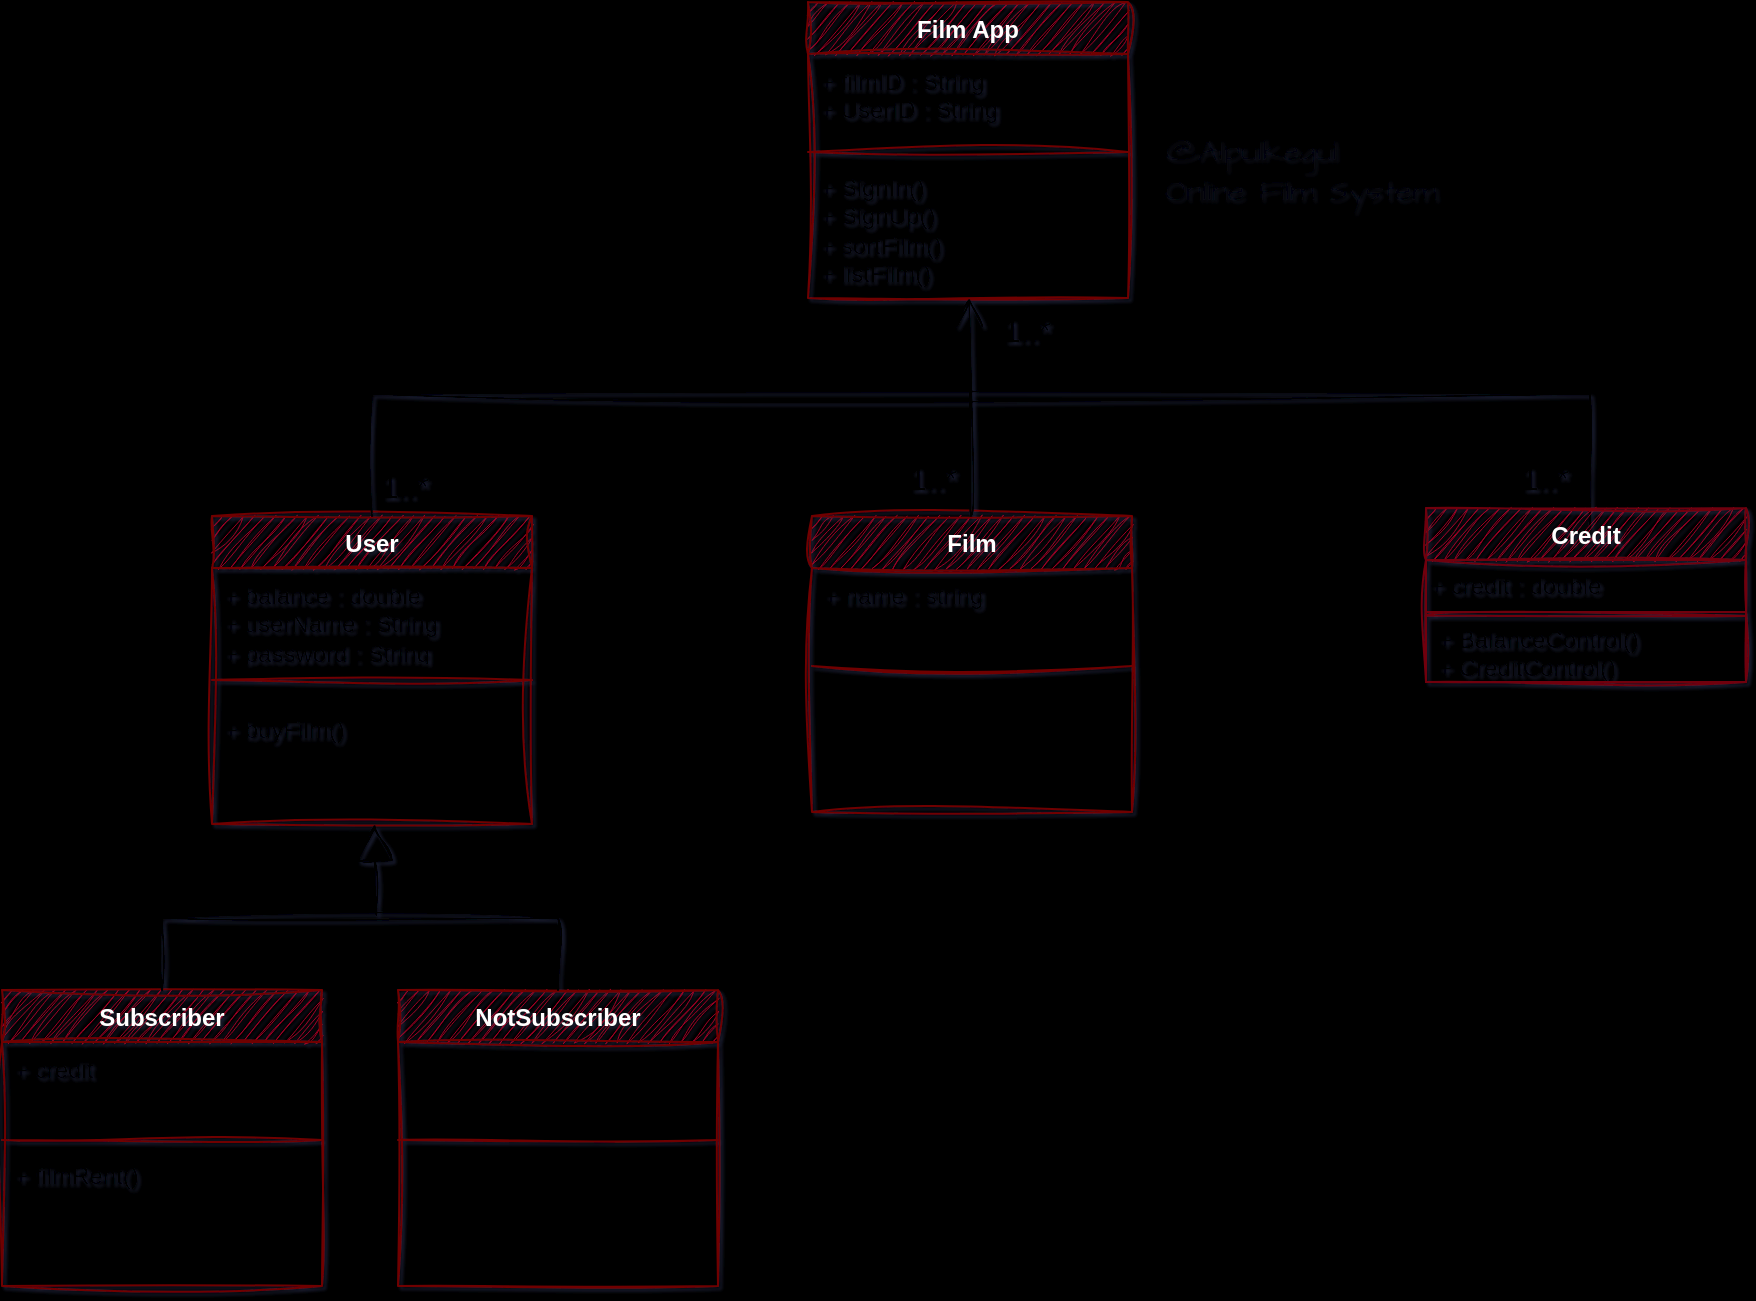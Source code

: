<mxfile version="24.2.5" type="device" pages="2">
  <diagram name="Sayfa -1" id="VTCZ976hnKbeoH5W_Do7">
    <mxGraphModel dx="1995" dy="1497" grid="0" gridSize="10" guides="1" tooltips="1" connect="1" arrows="1" fold="1" page="0" pageScale="1" pageWidth="827" pageHeight="1169" background="#000000" math="0" shadow="1">
      <root>
        <mxCell id="0" />
        <mxCell id="1" parent="0" />
        <mxCell id="x36H5HybUoSgamKzXyev-17" value="Film App" style="swimlane;fontStyle=1;align=center;verticalAlign=top;childLayout=stackLayout;horizontal=1;startSize=26;horizontalStack=0;resizeParent=1;resizeParentMax=0;resizeLast=0;collapsible=1;marginBottom=0;whiteSpace=wrap;html=1;sketch=1;hachureGap=4;jiggle=2;curveFitting=1;fontFamily=Helvetica;fillColor=#a20025;fontColor=#ffffff;strokeColor=#6F0000;" vertex="1" parent="1">
          <mxGeometry x="-240" y="-657" width="160" height="148" as="geometry" />
        </mxCell>
        <mxCell id="x36H5HybUoSgamKzXyev-18" value="+ filmID : String&lt;div&gt;+ UserID : String&lt;/div&gt;" style="text;strokeColor=none;fillColor=none;align=left;verticalAlign=top;spacingLeft=4;spacingRight=4;overflow=hidden;rotatable=0;points=[[0,0.5],[1,0.5]];portConstraint=eastwest;whiteSpace=wrap;html=1;fontFamily=Helvetica;" vertex="1" parent="x36H5HybUoSgamKzXyev-17">
          <mxGeometry y="26" width="160" height="45" as="geometry" />
        </mxCell>
        <mxCell id="x36H5HybUoSgamKzXyev-19" value="" style="line;strokeWidth=1;fillColor=none;align=left;verticalAlign=middle;spacingTop=-1;spacingLeft=3;spacingRight=3;rotatable=0;labelPosition=right;points=[];portConstraint=eastwest;strokeColor=inherit;sketch=1;hachureGap=4;jiggle=2;curveFitting=1;fontFamily=Helvetica;" vertex="1" parent="x36H5HybUoSgamKzXyev-17">
          <mxGeometry y="71" width="160" height="8" as="geometry" />
        </mxCell>
        <mxCell id="x36H5HybUoSgamKzXyev-20" value="&lt;div&gt;+ SignIn()&lt;/div&gt;&lt;div&gt;+ SignUp()&lt;/div&gt;&lt;div&gt;+ sortFilm()&lt;br&gt;&lt;/div&gt;+ listFilm()&amp;nbsp;&lt;div&gt;&lt;br&gt;&lt;/div&gt;&lt;div&gt;&lt;br&gt;&lt;/div&gt;" style="text;strokeColor=none;fillColor=none;align=left;verticalAlign=top;spacingLeft=4;spacingRight=4;overflow=hidden;rotatable=0;points=[[0,0.5],[1,0.5]];portConstraint=eastwest;whiteSpace=wrap;html=1;fontFamily=Helvetica;" vertex="1" parent="x36H5HybUoSgamKzXyev-17">
          <mxGeometry y="79" width="160" height="69" as="geometry" />
        </mxCell>
        <mxCell id="x36H5HybUoSgamKzXyev-97" value="@Alpulkegul&lt;br style=&quot;font-size: 16px;&quot;&gt;Online Film System" style="text;html=1;align=left;verticalAlign=middle;resizable=0;points=[];autosize=1;strokeColor=none;fillColor=none;fontFamily=Architects Daughter;fontSource=https%3A%2F%2Ffonts.googleapis.com%2Fcss%3Ffamily%3DArchitects%2BDaughter;fontSize=16;textOpacity=50;" vertex="1" parent="1">
          <mxGeometry x="-64" y="-598" width="154" height="50" as="geometry" />
        </mxCell>
        <mxCell id="x36H5HybUoSgamKzXyev-98" value="User" style="swimlane;fontStyle=1;align=center;verticalAlign=top;childLayout=stackLayout;horizontal=1;startSize=26;horizontalStack=0;resizeParent=1;resizeParentMax=0;resizeLast=0;collapsible=1;marginBottom=0;whiteSpace=wrap;html=1;sketch=1;hachureGap=4;jiggle=2;curveFitting=1;fontFamily=Helvetica;fillColor=#a20025;fontColor=#ffffff;strokeColor=#6F0000;" vertex="1" parent="1">
          <mxGeometry x="-538" y="-400" width="160" height="154" as="geometry" />
        </mxCell>
        <mxCell id="x36H5HybUoSgamKzXyev-99" value="+ balance : double&lt;div&gt;+ userName : String&lt;/div&gt;&lt;div&gt;+ password : String&amp;nbsp;&lt;/div&gt;" style="text;strokeColor=none;fillColor=none;align=left;verticalAlign=top;spacingLeft=4;spacingRight=4;overflow=hidden;rotatable=0;points=[[0,0.5],[1,0.5]];portConstraint=eastwest;whiteSpace=wrap;html=1;fontFamily=Helvetica;" vertex="1" parent="x36H5HybUoSgamKzXyev-98">
          <mxGeometry y="26" width="160" height="45" as="geometry" />
        </mxCell>
        <mxCell id="x36H5HybUoSgamKzXyev-100" value="" style="line;strokeWidth=1;fillColor=none;align=left;verticalAlign=middle;spacingTop=-1;spacingLeft=3;spacingRight=3;rotatable=0;labelPosition=right;points=[];portConstraint=eastwest;strokeColor=inherit;sketch=1;hachureGap=4;jiggle=2;curveFitting=1;fontFamily=Helvetica;" vertex="1" parent="x36H5HybUoSgamKzXyev-98">
          <mxGeometry y="71" width="160" height="22" as="geometry" />
        </mxCell>
        <mxCell id="x36H5HybUoSgamKzXyev-101" value="&lt;div&gt;&lt;span style=&quot;background-color: initial;&quot;&gt;+ buyFilm()&lt;/span&gt;&lt;br&gt;&lt;/div&gt;" style="text;strokeColor=none;fillColor=none;align=left;verticalAlign=top;spacingLeft=4;spacingRight=4;overflow=hidden;rotatable=0;points=[[0,0.5],[1,0.5]];portConstraint=eastwest;whiteSpace=wrap;html=1;fontFamily=Helvetica;" vertex="1" parent="x36H5HybUoSgamKzXyev-98">
          <mxGeometry y="93" width="160" height="61" as="geometry" />
        </mxCell>
        <mxCell id="x36H5HybUoSgamKzXyev-104" value="" style="endArrow=none;html=1;rounded=0;sketch=1;hachureGap=4;jiggle=2;curveFitting=1;fontFamily=Architects Daughter;fontSource=https%3A%2F%2Ffonts.googleapis.com%2Fcss%3Ffamily%3DArchitects%2BDaughter;fontSize=12;startSize=8;endSize=8;edgeStyle=orthogonalEdgeStyle;" edge="1" parent="1" source="x36H5HybUoSgamKzXyev-98">
          <mxGeometry relative="1" as="geometry">
            <mxPoint x="-458" y="-298.0" as="sourcePoint" />
            <mxPoint x="151" y="-394" as="targetPoint" />
            <Array as="points">
              <mxPoint x="-458" y="-461" />
            </Array>
          </mxGeometry>
        </mxCell>
        <mxCell id="x36H5HybUoSgamKzXyev-115" value="Credit" style="swimlane;fontStyle=1;align=center;verticalAlign=top;childLayout=stackLayout;horizontal=1;startSize=26;horizontalStack=0;resizeParent=1;resizeParentMax=0;resizeLast=0;collapsible=1;marginBottom=0;whiteSpace=wrap;html=1;sketch=1;hachureGap=4;jiggle=2;curveFitting=1;fontFamily=Helvetica;fillColor=#a20025;fontColor=#ffffff;strokeColor=#6F0211;" vertex="1" parent="1">
          <mxGeometry x="69" y="-404" width="160" height="87" as="geometry" />
        </mxCell>
        <mxCell id="x36H5HybUoSgamKzXyev-147" value="+ credit : double" style="text;html=1;align=left;verticalAlign=middle;resizable=0;points=[];autosize=1;strokeColor=#6F0211;fillColor=none;fontSize=12;fontFamily=Helvetica;" vertex="1" parent="x36H5HybUoSgamKzXyev-115">
          <mxGeometry y="26" width="160" height="26" as="geometry" />
        </mxCell>
        <mxCell id="x36H5HybUoSgamKzXyev-150" value="" style="endArrow=none;html=1;edgeStyle=orthogonalEdgeStyle;rounded=0;sketch=1;hachureGap=4;jiggle=2;curveFitting=1;fontFamily=Architects Daughter;fontSource=https%3A%2F%2Ffonts.googleapis.com%2Fcss%3Ffamily%3DArchitects%2BDaughter;fontSize=12;startSize=8;endSize=8;curved=1;strokeColor=#6F0211;" edge="1" parent="x36H5HybUoSgamKzXyev-115">
          <mxGeometry relative="1" as="geometry">
            <mxPoint y="54" as="sourcePoint" />
            <mxPoint x="160" y="54" as="targetPoint" />
          </mxGeometry>
        </mxCell>
        <mxCell id="x36H5HybUoSgamKzXyev-116" value="+ BalanceControl()&lt;div&gt;+ CreditControl()&lt;/div&gt;" style="text;strokeColor=#6F0211;fillColor=none;align=left;verticalAlign=top;spacingLeft=4;spacingRight=4;overflow=hidden;rotatable=0;points=[[0,0.5],[1,0.5]];portConstraint=eastwest;whiteSpace=wrap;html=1;fontFamily=Helvetica;" vertex="1" parent="x36H5HybUoSgamKzXyev-115">
          <mxGeometry y="52" width="160" height="35" as="geometry" />
        </mxCell>
        <mxCell id="x36H5HybUoSgamKzXyev-119" value="Film" style="swimlane;fontStyle=1;align=center;verticalAlign=top;childLayout=stackLayout;horizontal=1;startSize=26;horizontalStack=0;resizeParent=1;resizeParentMax=0;resizeLast=0;collapsible=1;marginBottom=0;whiteSpace=wrap;html=1;sketch=1;hachureGap=4;jiggle=2;curveFitting=1;fontFamily=Helvetica;fillColor=#a20025;fontColor=#ffffff;strokeColor=#6F0000;" vertex="1" parent="1">
          <mxGeometry x="-238" y="-400" width="160" height="148" as="geometry" />
        </mxCell>
        <mxCell id="x36H5HybUoSgamKzXyev-120" value="+ name : string" style="text;strokeColor=none;fillColor=none;align=left;verticalAlign=top;spacingLeft=4;spacingRight=4;overflow=hidden;rotatable=0;points=[[0,0.5],[1,0.5]];portConstraint=eastwest;whiteSpace=wrap;html=1;fontFamily=Helvetica;" vertex="1" parent="x36H5HybUoSgamKzXyev-119">
          <mxGeometry y="26" width="160" height="45" as="geometry" />
        </mxCell>
        <mxCell id="x36H5HybUoSgamKzXyev-121" value="" style="line;strokeWidth=1;fillColor=none;align=left;verticalAlign=middle;spacingTop=-1;spacingLeft=3;spacingRight=3;rotatable=0;labelPosition=right;points=[];portConstraint=eastwest;strokeColor=inherit;sketch=1;hachureGap=4;jiggle=2;curveFitting=1;fontFamily=Helvetica;" vertex="1" parent="x36H5HybUoSgamKzXyev-119">
          <mxGeometry y="71" width="160" height="8" as="geometry" />
        </mxCell>
        <mxCell id="x36H5HybUoSgamKzXyev-122" value="&lt;div&gt;&amp;nbsp;&lt;/div&gt;" style="text;strokeColor=none;fillColor=none;align=left;verticalAlign=top;spacingLeft=4;spacingRight=4;overflow=hidden;rotatable=0;points=[[0,0.5],[1,0.5]];portConstraint=eastwest;whiteSpace=wrap;html=1;fontFamily=Helvetica;" vertex="1" parent="x36H5HybUoSgamKzXyev-119">
          <mxGeometry y="79" width="160" height="69" as="geometry" />
        </mxCell>
        <mxCell id="x36H5HybUoSgamKzXyev-123" value="Subscriber" style="swimlane;fontStyle=1;align=center;verticalAlign=top;childLayout=stackLayout;horizontal=1;startSize=26;horizontalStack=0;resizeParent=1;resizeParentMax=0;resizeLast=0;collapsible=1;marginBottom=0;whiteSpace=wrap;html=1;sketch=1;hachureGap=4;jiggle=2;curveFitting=1;fontFamily=Helvetica;fillColor=#a20025;fontColor=#ffffff;strokeColor=#6F0000;" vertex="1" parent="1">
          <mxGeometry x="-643" y="-163" width="160" height="148" as="geometry" />
        </mxCell>
        <mxCell id="x36H5HybUoSgamKzXyev-124" value="+ credit" style="text;strokeColor=none;fillColor=none;align=left;verticalAlign=top;spacingLeft=4;spacingRight=4;overflow=hidden;rotatable=0;points=[[0,0.5],[1,0.5]];portConstraint=eastwest;whiteSpace=wrap;html=1;fontFamily=Helvetica;" vertex="1" parent="x36H5HybUoSgamKzXyev-123">
          <mxGeometry y="26" width="160" height="45" as="geometry" />
        </mxCell>
        <mxCell id="x36H5HybUoSgamKzXyev-125" value="" style="line;strokeWidth=1;fillColor=none;align=left;verticalAlign=middle;spacingTop=-1;spacingLeft=3;spacingRight=3;rotatable=0;labelPosition=right;points=[];portConstraint=eastwest;strokeColor=inherit;sketch=1;hachureGap=4;jiggle=2;curveFitting=1;fontFamily=Helvetica;" vertex="1" parent="x36H5HybUoSgamKzXyev-123">
          <mxGeometry y="71" width="160" height="8" as="geometry" />
        </mxCell>
        <mxCell id="x36H5HybUoSgamKzXyev-126" value="+ filmRent()" style="text;strokeColor=none;fillColor=none;align=left;verticalAlign=top;spacingLeft=4;spacingRight=4;overflow=hidden;rotatable=0;points=[[0,0.5],[1,0.5]];portConstraint=eastwest;whiteSpace=wrap;html=1;fontFamily=Helvetica;" vertex="1" parent="x36H5HybUoSgamKzXyev-123">
          <mxGeometry y="79" width="160" height="69" as="geometry" />
        </mxCell>
        <mxCell id="x36H5HybUoSgamKzXyev-128" value="NotSubscriber" style="swimlane;fontStyle=1;align=center;verticalAlign=top;childLayout=stackLayout;horizontal=1;startSize=26;horizontalStack=0;resizeParent=1;resizeParentMax=0;resizeLast=0;collapsible=1;marginBottom=0;whiteSpace=wrap;html=1;sketch=1;hachureGap=4;jiggle=2;curveFitting=1;fontFamily=Helvetica;fillColor=#a20025;fontColor=#ffffff;strokeColor=#6F0000;" vertex="1" parent="1">
          <mxGeometry x="-445" y="-163" width="160" height="148" as="geometry" />
        </mxCell>
        <mxCell id="x36H5HybUoSgamKzXyev-129" value="&amp;nbsp;" style="text;strokeColor=none;fillColor=none;align=left;verticalAlign=top;spacingLeft=4;spacingRight=4;overflow=hidden;rotatable=0;points=[[0,0.5],[1,0.5]];portConstraint=eastwest;whiteSpace=wrap;html=1;fontFamily=Helvetica;" vertex="1" parent="x36H5HybUoSgamKzXyev-128">
          <mxGeometry y="26" width="160" height="45" as="geometry" />
        </mxCell>
        <mxCell id="x36H5HybUoSgamKzXyev-130" value="" style="line;strokeWidth=1;fillColor=none;align=left;verticalAlign=middle;spacingTop=-1;spacingLeft=3;spacingRight=3;rotatable=0;labelPosition=right;points=[];portConstraint=eastwest;strokeColor=inherit;sketch=1;hachureGap=4;jiggle=2;curveFitting=1;fontFamily=Helvetica;" vertex="1" parent="x36H5HybUoSgamKzXyev-128">
          <mxGeometry y="71" width="160" height="8" as="geometry" />
        </mxCell>
        <mxCell id="x36H5HybUoSgamKzXyev-131" value="&amp;nbsp;" style="text;strokeColor=none;fillColor=none;align=left;verticalAlign=top;spacingLeft=4;spacingRight=4;overflow=hidden;rotatable=0;points=[[0,0.5],[1,0.5]];portConstraint=eastwest;whiteSpace=wrap;html=1;fontFamily=Helvetica;" vertex="1" parent="x36H5HybUoSgamKzXyev-128">
          <mxGeometry y="79" width="160" height="69" as="geometry" />
        </mxCell>
        <mxCell id="x36H5HybUoSgamKzXyev-132" value="" style="endArrow=none;html=1;edgeStyle=orthogonalEdgeStyle;rounded=0;sketch=1;hachureGap=4;jiggle=2;curveFitting=1;fontFamily=Architects Daughter;fontSource=https%3A%2F%2Ffonts.googleapis.com%2Fcss%3Ffamily%3DArchitects%2BDaughter;fontSize=12;startSize=8;endSize=8;" edge="1" parent="1" source="x36H5HybUoSgamKzXyev-123" target="x36H5HybUoSgamKzXyev-128">
          <mxGeometry relative="1" as="geometry">
            <mxPoint x="-608" y="-135" as="sourcePoint" />
            <mxPoint x="-278" y="-249" as="targetPoint" />
            <Array as="points">
              <mxPoint x="-563" y="-199" />
              <mxPoint x="-365" y="-199" />
            </Array>
          </mxGeometry>
        </mxCell>
        <mxCell id="x36H5HybUoSgamKzXyev-136" value="" style="endArrow=block;endSize=16;endFill=0;html=1;rounded=0;sketch=1;hachureGap=4;jiggle=2;curveFitting=1;fontFamily=Architects Daughter;fontSource=https%3A%2F%2Ffonts.googleapis.com%2Fcss%3Ffamily%3DArchitects%2BDaughter;fontSize=12;curved=1;" edge="1" parent="1" target="x36H5HybUoSgamKzXyev-98">
          <mxGeometry width="160" relative="1" as="geometry">
            <mxPoint x="-456" y="-201" as="sourcePoint" />
            <mxPoint x="-233" y="-277" as="targetPoint" />
          </mxGeometry>
        </mxCell>
        <mxCell id="x36H5HybUoSgamKzXyev-142" value="1..*" style="text;html=1;align=center;verticalAlign=middle;resizable=0;points=[];autosize=1;strokeColor=none;fillColor=none;fontSize=16;fontFamily=Helvetica;" vertex="1" parent="1">
          <mxGeometry x="-463" y="-431" width="42" height="31" as="geometry" />
        </mxCell>
        <mxCell id="x36H5HybUoSgamKzXyev-143" value="1..*" style="text;html=1;align=center;verticalAlign=middle;resizable=0;points=[];autosize=1;strokeColor=none;fillColor=none;fontSize=16;fontFamily=Helvetica;" vertex="1" parent="1">
          <mxGeometry x="107" y="-435" width="42" height="31" as="geometry" />
        </mxCell>
        <mxCell id="x36H5HybUoSgamKzXyev-155" value="" style="endArrow=open;endFill=1;endSize=12;html=1;rounded=0;sketch=1;hachureGap=4;jiggle=2;curveFitting=1;fontFamily=Architects Daughter;fontSource=https%3A%2F%2Ffonts.googleapis.com%2Fcss%3Ffamily%3DArchitects%2BDaughter;fontSize=12;curved=1;" edge="1" parent="1" source="x36H5HybUoSgamKzXyev-119" target="x36H5HybUoSgamKzXyev-17">
          <mxGeometry width="160" relative="1" as="geometry">
            <mxPoint x="-295" y="-423" as="sourcePoint" />
            <mxPoint x="-135" y="-423" as="targetPoint" />
          </mxGeometry>
        </mxCell>
        <mxCell id="osSKdE5rV7ntYe_w_fTU-2" value="1..*" style="text;html=1;align=center;verticalAlign=middle;resizable=0;points=[];autosize=1;strokeColor=none;fillColor=none;fontSize=16;fontFamily=Helvetica;" vertex="1" parent="1">
          <mxGeometry x="-199" y="-435" width="42" height="31" as="geometry" />
        </mxCell>
        <mxCell id="osSKdE5rV7ntYe_w_fTU-3" value="1..*" style="text;html=1;align=center;verticalAlign=middle;resizable=0;points=[];autosize=1;strokeColor=none;fillColor=none;fontSize=16;fontFamily=Helvetica;" vertex="1" parent="1">
          <mxGeometry x="-152" y="-509" width="42" height="31" as="geometry" />
        </mxCell>
      </root>
    </mxGraphModel>
  </diagram>
  <diagram id="GS4lcGDfEvkqYjPg7MUO" name="Sayfa -2">
    <mxGraphModel dx="1434" dy="886" grid="0" gridSize="10" guides="1" tooltips="1" connect="1" arrows="1" fold="1" page="0" pageScale="1" pageWidth="827" pageHeight="1169" math="0" shadow="0">
      <root>
        <mxCell id="0" />
        <mxCell id="1" parent="0" />
      </root>
    </mxGraphModel>
  </diagram>
</mxfile>
